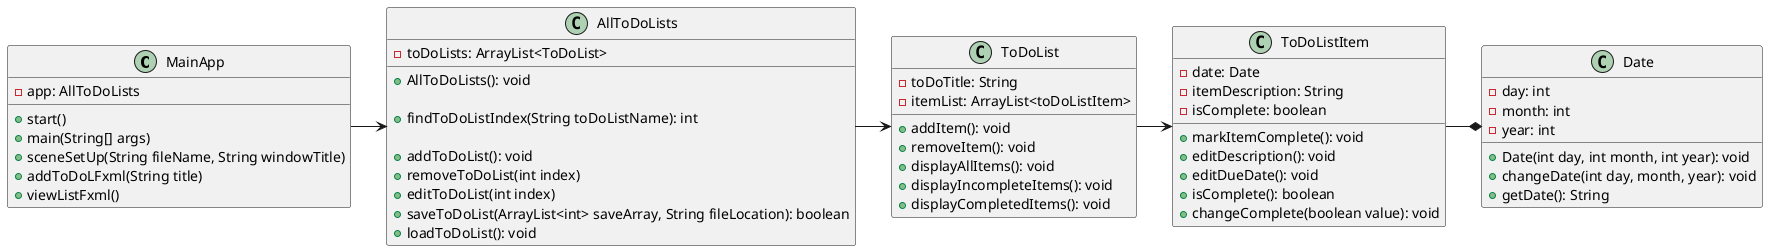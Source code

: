 @startuml

class MainApp {

    -app: AllToDoLists

    +start()
    +main(String[] args)
    +sceneSetUp(String fileName, String windowTitle)
    +addToDoLFxml(String title)
    +viewListFxml()

}

class AllToDoLists {

    -toDoLists: ArrayList<ToDoList>

    +AllToDoLists(): void

    'helpful
    +findToDoListIndex(String toDoListName): int

    'required
    +addToDoList(): void
    +removeToDoList(int index)
    +editToDoList(int index)
    +saveToDoList(ArrayList<int> saveArray, String fileLocation): boolean
    +loadToDoList(): void

}

class ToDoList {

    -toDoTitle: String
    -itemList: ArrayList<toDoListItem>

    'required
    +addItem(): void
    +removeItem(): void
    +displayAllItems(): void
    +displayIncompleteItems(): void
    +displayCompletedItems(): void

}

class ToDoListItem {

    -date: Date
    -itemDescription: String
    -isComplete: boolean

    +markItemComplete(): void
    +editDescription(): void
    +editDueDate(): void
    +isComplete(): boolean
    +changeComplete(boolean value): void

}

class Date {

    -day: int
    -month: int
    -year: int

    +Date(int day, int month, int year): void
    +changeDate(int day, month, year): void
    +getDate(): String

}

MainApp -> AllToDoLists
AllToDoLists -> ToDoList
ToDoList -> ToDoListItem
ToDoListItem -* Date

@enduml